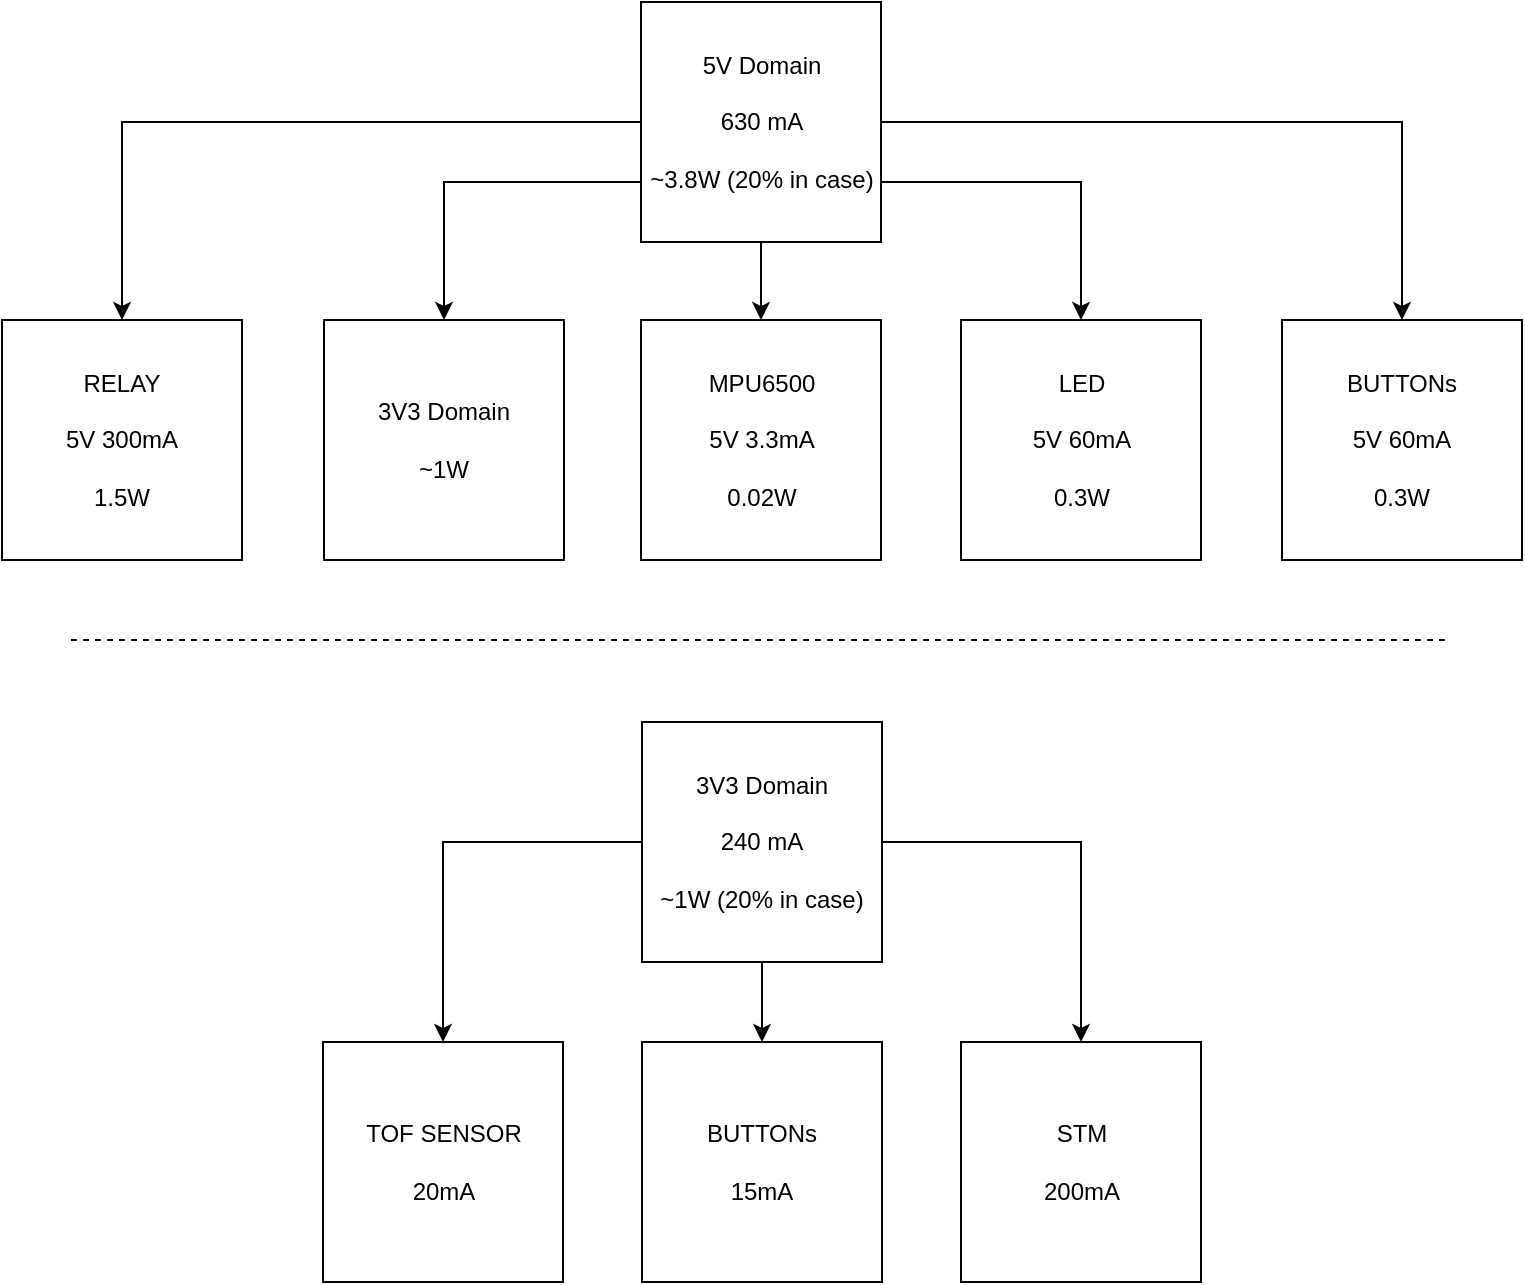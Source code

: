 <mxfile version="20.5.3" type="device"><diagram id="X_xDyhDsAt7qLDnioKJw" name="Страница 1"><mxGraphModel dx="1730" dy="952" grid="1" gridSize="10" guides="1" tooltips="1" connect="1" arrows="1" fold="1" page="1" pageScale="1" pageWidth="827" pageHeight="1169" math="0" shadow="0"><root><mxCell id="0"/><mxCell id="1" parent="0"/><mxCell id="r-OZBadmclRYjeeFTRoD-1" value="RELAY&lt;br&gt;&lt;br&gt;5V 300mA&lt;br&gt;&lt;br&gt;1.5W" style="rounded=0;whiteSpace=wrap;html=1;" parent="1" vertex="1"><mxGeometry x="40" y="519" width="120" height="120" as="geometry"/></mxCell><mxCell id="r-OZBadmclRYjeeFTRoD-2" value="BUTTONs&lt;br&gt;&lt;br&gt;5V 60mA&lt;br&gt;&lt;br&gt;0.3W" style="rounded=0;whiteSpace=wrap;html=1;" parent="1" vertex="1"><mxGeometry x="680" y="519" width="120" height="120" as="geometry"/></mxCell><mxCell id="r-OZBadmclRYjeeFTRoD-3" value="TOF SENSOR&lt;br&gt;&lt;br&gt;20mA" style="rounded=0;whiteSpace=wrap;html=1;" parent="1" vertex="1"><mxGeometry x="200.5" y="880" width="120" height="120" as="geometry"/></mxCell><mxCell id="NrJfYPC9OJadsX3BqufI-1" value="STM&lt;br&gt;&lt;br&gt;200mA" style="rounded=0;whiteSpace=wrap;html=1;" parent="1" vertex="1"><mxGeometry x="519.5" y="880" width="120" height="120" as="geometry"/></mxCell><mxCell id="_45ccfY-Fyf8ude3sv1s-2" style="edgeStyle=orthogonalEdgeStyle;rounded=0;orthogonalLoop=1;jettySize=auto;html=1;exitX=0;exitY=0.5;exitDx=0;exitDy=0;entryX=0.5;entryY=0;entryDx=0;entryDy=0;" edge="1" parent="1" source="gXDDLBfwjR4-e97e0Dbu-2" target="r-OZBadmclRYjeeFTRoD-3"><mxGeometry relative="1" as="geometry"/></mxCell><mxCell id="_45ccfY-Fyf8ude3sv1s-3" style="edgeStyle=orthogonalEdgeStyle;rounded=0;orthogonalLoop=1;jettySize=auto;html=1;exitX=0.5;exitY=1;exitDx=0;exitDy=0;entryX=0.5;entryY=0;entryDx=0;entryDy=0;" edge="1" parent="1" source="gXDDLBfwjR4-e97e0Dbu-2" target="gXDDLBfwjR4-e97e0Dbu-5"><mxGeometry relative="1" as="geometry"/></mxCell><mxCell id="_45ccfY-Fyf8ude3sv1s-4" style="edgeStyle=orthogonalEdgeStyle;rounded=0;orthogonalLoop=1;jettySize=auto;html=1;exitX=1;exitY=0.5;exitDx=0;exitDy=0;entryX=0.5;entryY=0;entryDx=0;entryDy=0;" edge="1" parent="1" source="gXDDLBfwjR4-e97e0Dbu-2" target="NrJfYPC9OJadsX3BqufI-1"><mxGeometry relative="1" as="geometry"/></mxCell><mxCell id="gXDDLBfwjR4-e97e0Dbu-2" value="3V3 Domain&lt;br&gt;&lt;br&gt;240 mA&lt;br&gt;&lt;br&gt;~1W (20% in case)" style="rounded=0;whiteSpace=wrap;html=1;" parent="1" vertex="1"><mxGeometry x="360" y="720" width="120" height="120" as="geometry"/></mxCell><mxCell id="gXDDLBfwjR4-e97e0Dbu-5" value="BUTTONs&lt;br&gt;&lt;br&gt;15mA" style="rounded=0;whiteSpace=wrap;html=1;" parent="1" vertex="1"><mxGeometry x="360" y="880" width="120" height="120" as="geometry"/></mxCell><mxCell id="_45ccfY-Fyf8ude3sv1s-6" style="edgeStyle=orthogonalEdgeStyle;rounded=0;orthogonalLoop=1;jettySize=auto;html=1;exitX=0;exitY=0.5;exitDx=0;exitDy=0;entryX=0.5;entryY=0;entryDx=0;entryDy=0;" edge="1" parent="1" source="gXDDLBfwjR4-e97e0Dbu-11" target="r-OZBadmclRYjeeFTRoD-1"><mxGeometry relative="1" as="geometry"/></mxCell><mxCell id="_45ccfY-Fyf8ude3sv1s-7" style="edgeStyle=orthogonalEdgeStyle;rounded=0;orthogonalLoop=1;jettySize=auto;html=1;exitX=0;exitY=0.75;exitDx=0;exitDy=0;entryX=0.5;entryY=0;entryDx=0;entryDy=0;" edge="1" parent="1" source="gXDDLBfwjR4-e97e0Dbu-11" target="sC3rs3_v2d-ApNbARQmh-1"><mxGeometry relative="1" as="geometry"/></mxCell><mxCell id="_45ccfY-Fyf8ude3sv1s-8" style="edgeStyle=orthogonalEdgeStyle;rounded=0;orthogonalLoop=1;jettySize=auto;html=1;exitX=0.5;exitY=1;exitDx=0;exitDy=0;entryX=0.5;entryY=0;entryDx=0;entryDy=0;" edge="1" parent="1" source="gXDDLBfwjR4-e97e0Dbu-11" target="fv4Hparz7xK5qBfTnWvJ-1"><mxGeometry relative="1" as="geometry"/></mxCell><mxCell id="_45ccfY-Fyf8ude3sv1s-9" style="edgeStyle=orthogonalEdgeStyle;rounded=0;orthogonalLoop=1;jettySize=auto;html=1;exitX=1;exitY=0.75;exitDx=0;exitDy=0;entryX=0.5;entryY=0;entryDx=0;entryDy=0;" edge="1" parent="1" source="gXDDLBfwjR4-e97e0Dbu-11" target="_45ccfY-Fyf8ude3sv1s-1"><mxGeometry relative="1" as="geometry"/></mxCell><mxCell id="_45ccfY-Fyf8ude3sv1s-10" style="edgeStyle=orthogonalEdgeStyle;rounded=0;orthogonalLoop=1;jettySize=auto;html=1;exitX=1;exitY=0.5;exitDx=0;exitDy=0;entryX=0.5;entryY=0;entryDx=0;entryDy=0;" edge="1" parent="1" source="gXDDLBfwjR4-e97e0Dbu-11" target="r-OZBadmclRYjeeFTRoD-2"><mxGeometry relative="1" as="geometry"/></mxCell><mxCell id="gXDDLBfwjR4-e97e0Dbu-11" value="5V Domain&lt;br&gt;&lt;br&gt;630 mA&lt;br&gt;&lt;br&gt;~3.8W (20% in case)" style="rounded=0;whiteSpace=wrap;html=1;" parent="1" vertex="1"><mxGeometry x="359.5" y="360" width="120" height="120" as="geometry"/></mxCell><mxCell id="sC3rs3_v2d-ApNbARQmh-1" value="3V3 Domain&lt;br&gt;&lt;br&gt;~1W" style="rounded=0;whiteSpace=wrap;html=1;" parent="1" vertex="1"><mxGeometry x="201" y="519" width="120" height="120" as="geometry"/></mxCell><mxCell id="sC3rs3_v2d-ApNbARQmh-5" value="" style="endArrow=none;dashed=1;html=1;rounded=0;" parent="1" edge="1"><mxGeometry width="50" height="50" relative="1" as="geometry"><mxPoint x="74.5" y="679" as="sourcePoint"/><mxPoint x="764.5" y="679" as="targetPoint"/></mxGeometry></mxCell><mxCell id="fv4Hparz7xK5qBfTnWvJ-1" value="MPU6500&lt;br&gt;&lt;br&gt;5V 3.3mA&lt;br&gt;&lt;br&gt;0.02W" style="rounded=0;whiteSpace=wrap;html=1;" parent="1" vertex="1"><mxGeometry x="359.5" y="519" width="120" height="120" as="geometry"/></mxCell><mxCell id="_45ccfY-Fyf8ude3sv1s-1" value="LED&lt;br&gt;&lt;br&gt;5V 60mA&lt;br&gt;&lt;br&gt;0.3W" style="rounded=0;whiteSpace=wrap;html=1;" vertex="1" parent="1"><mxGeometry x="519.5" y="519" width="120" height="120" as="geometry"/></mxCell></root></mxGraphModel></diagram></mxfile>